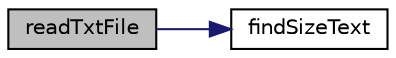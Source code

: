 digraph "readTxtFile"
{
 // LATEX_PDF_SIZE
  edge [fontname="Helvetica",fontsize="10",labelfontname="Helvetica",labelfontsize="10"];
  node [fontname="Helvetica",fontsize="10",shape=record];
  rankdir="LR";
  Node1 [label="readTxtFile",height=0.2,width=0.4,color="black", fillcolor="grey75", style="filled", fontcolor="black",tooltip="Function that extract the text from a file.   Example :"];
  Node1 -> Node2 [color="midnightblue",fontsize="10",style="solid",fontname="Helvetica"];
  Node2 [label="findSizeText",height=0.2,width=0.4,color="black", fillcolor="white", style="filled",URL="$file_actions_8h.html#a76ef3cffd06bb5f0d478756399c7ba7a",tooltip="Function that find the size of the text in a file.   Example :"];
}
